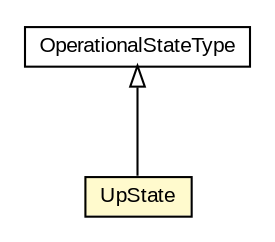 #!/usr/local/bin/dot
#
# Class diagram 
# Generated by UMLGraph version R5_6-24-gf6e263 (http://www.umlgraph.org/)
#

digraph G {
	edge [fontname="arial",fontsize=10,labelfontname="arial",labelfontsize=10];
	node [fontname="arial",fontsize=10,shape=plaintext];
	nodesep=0.25;
	ranksep=0.5;
	// org.oasis_open.docs.wsdm.mows_2.UpState
	c405188 [label=<<table title="org.oasis_open.docs.wsdm.mows_2.UpState" border="0" cellborder="1" cellspacing="0" cellpadding="2" port="p" bgcolor="lemonChiffon" href="./UpState.html">
		<tr><td><table border="0" cellspacing="0" cellpadding="1">
<tr><td align="center" balign="center"> UpState </td></tr>
		</table></td></tr>
		</table>>, URL="./UpState.html", fontname="arial", fontcolor="black", fontsize=10.0];
	// org.oasis_open.docs.wsdm.mows_2.OperationalStateType
	c405205 [label=<<table title="org.oasis_open.docs.wsdm.mows_2.OperationalStateType" border="0" cellborder="1" cellspacing="0" cellpadding="2" port="p" href="./OperationalStateType.html">
		<tr><td><table border="0" cellspacing="0" cellpadding="1">
<tr><td align="center" balign="center"> OperationalStateType </td></tr>
		</table></td></tr>
		</table>>, URL="./OperationalStateType.html", fontname="arial", fontcolor="black", fontsize=10.0];
	//org.oasis_open.docs.wsdm.mows_2.UpState extends org.oasis_open.docs.wsdm.mows_2.OperationalStateType
	c405205:p -> c405188:p [dir=back,arrowtail=empty];
}

